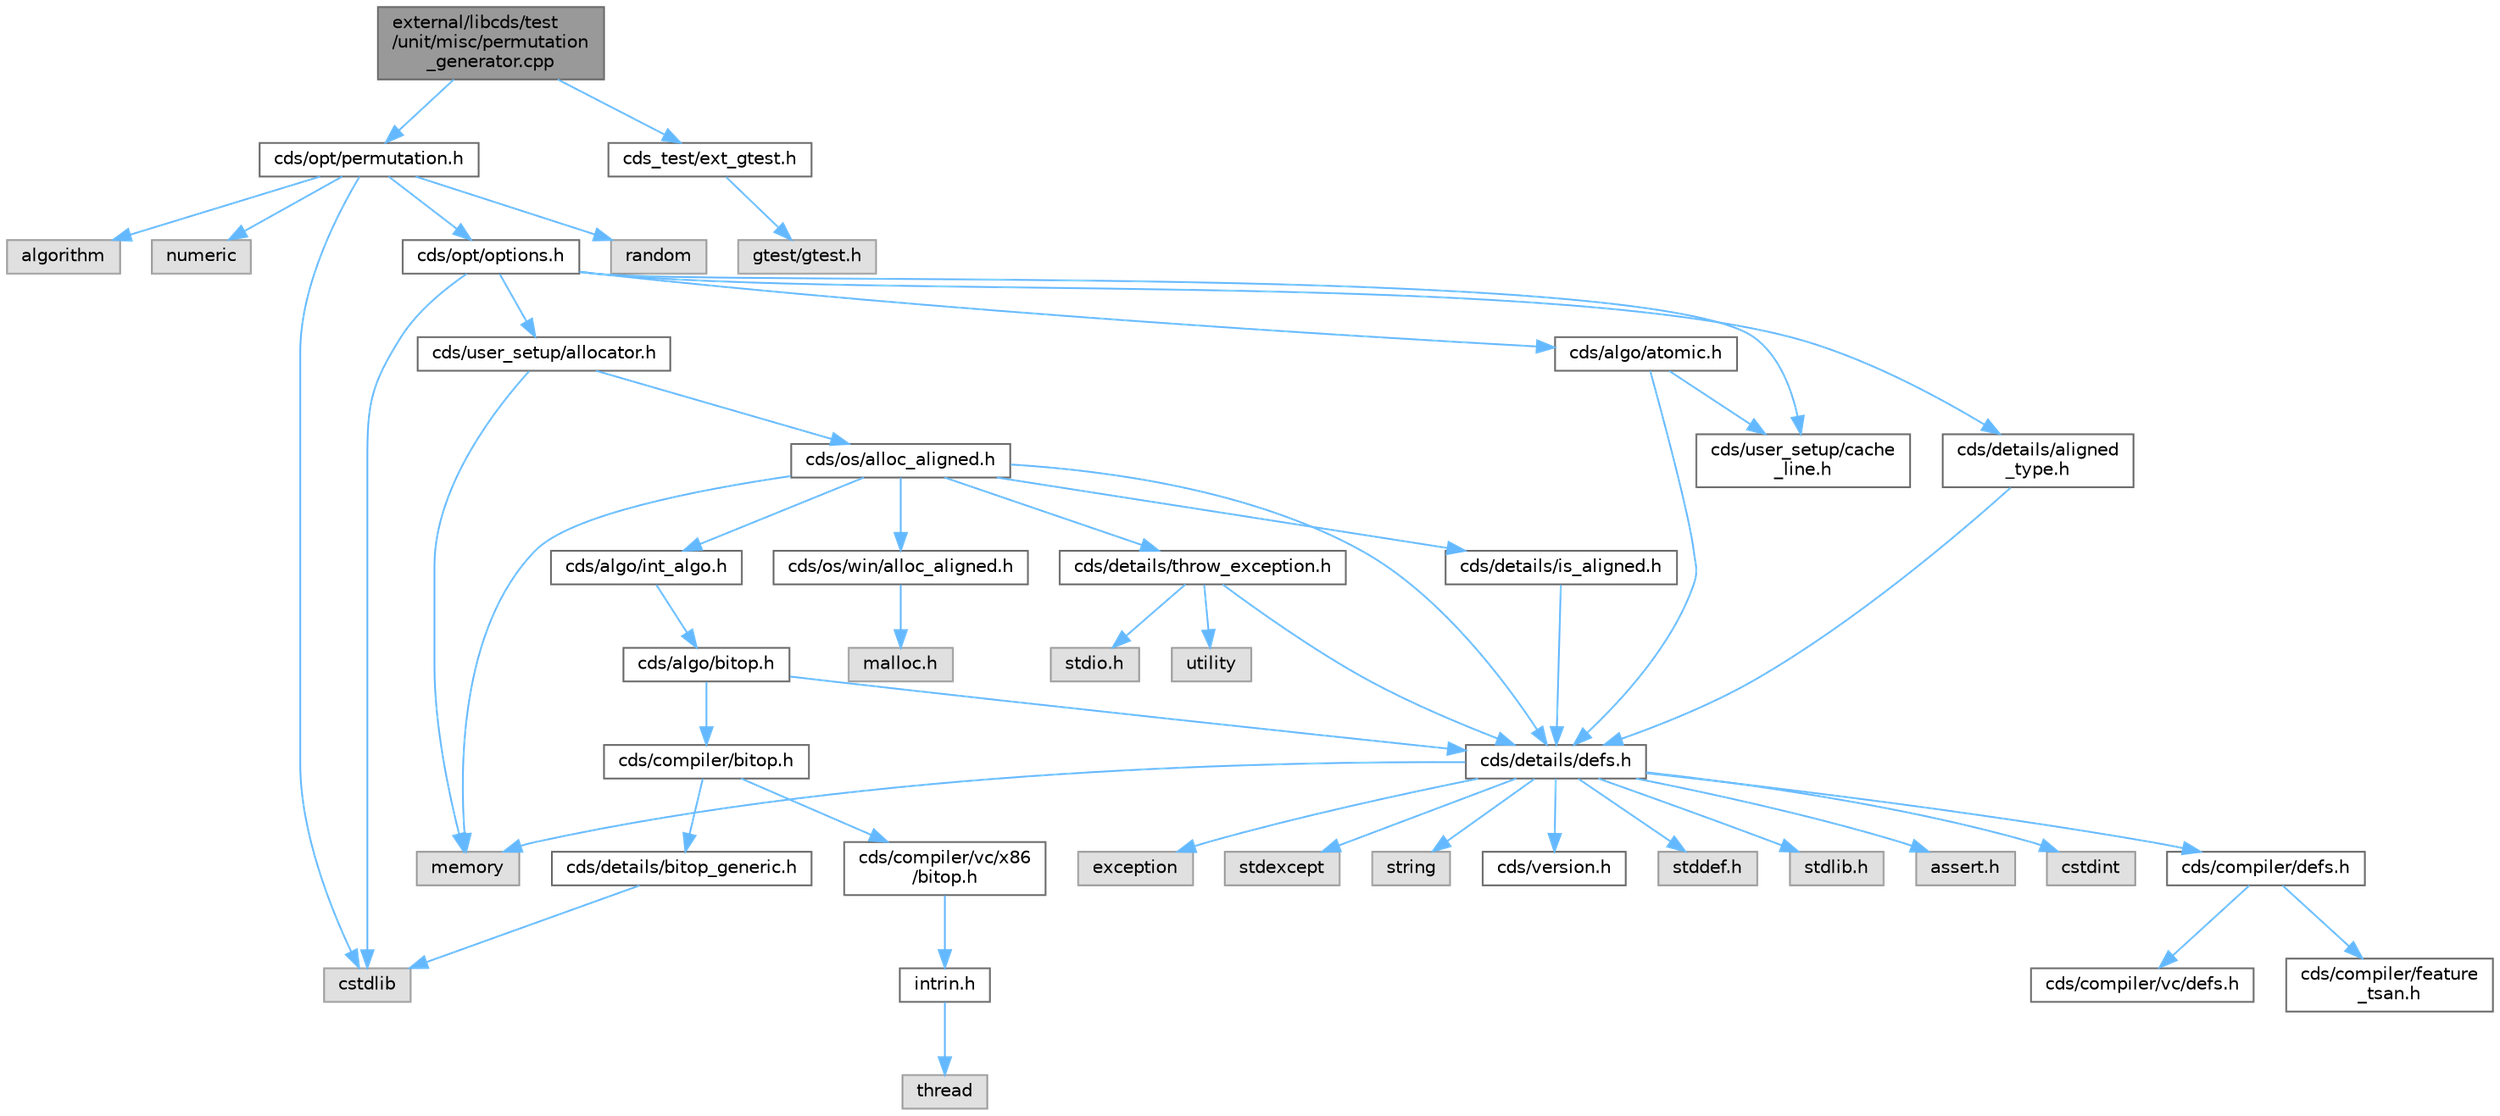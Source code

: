digraph "external/libcds/test/unit/misc/permutation_generator.cpp"
{
 // LATEX_PDF_SIZE
  bgcolor="transparent";
  edge [fontname=Helvetica,fontsize=10,labelfontname=Helvetica,labelfontsize=10];
  node [fontname=Helvetica,fontsize=10,shape=box,height=0.2,width=0.4];
  Node1 [id="Node000001",label="external/libcds/test\l/unit/misc/permutation\l_generator.cpp",height=0.2,width=0.4,color="gray40", fillcolor="grey60", style="filled", fontcolor="black",tooltip=" "];
  Node1 -> Node2 [id="edge1_Node000001_Node000002",color="steelblue1",style="solid",tooltip=" "];
  Node2 [id="Node000002",label="cds/opt/permutation.h",height=0.2,width=0.4,color="grey40", fillcolor="white", style="filled",URL="$permutation_8h.html",tooltip=" "];
  Node2 -> Node3 [id="edge2_Node000002_Node000003",color="steelblue1",style="solid",tooltip=" "];
  Node3 [id="Node000003",label="cstdlib",height=0.2,width=0.4,color="grey60", fillcolor="#E0E0E0", style="filled",tooltip=" "];
  Node2 -> Node4 [id="edge3_Node000002_Node000004",color="steelblue1",style="solid",tooltip=" "];
  Node4 [id="Node000004",label="random",height=0.2,width=0.4,color="grey60", fillcolor="#E0E0E0", style="filled",tooltip=" "];
  Node2 -> Node5 [id="edge4_Node000002_Node000005",color="steelblue1",style="solid",tooltip=" "];
  Node5 [id="Node000005",label="algorithm",height=0.2,width=0.4,color="grey60", fillcolor="#E0E0E0", style="filled",tooltip=" "];
  Node2 -> Node6 [id="edge5_Node000002_Node000006",color="steelblue1",style="solid",tooltip=" "];
  Node6 [id="Node000006",label="numeric",height=0.2,width=0.4,color="grey60", fillcolor="#E0E0E0", style="filled",tooltip=" "];
  Node2 -> Node7 [id="edge6_Node000002_Node000007",color="steelblue1",style="solid",tooltip=" "];
  Node7 [id="Node000007",label="cds/opt/options.h",height=0.2,width=0.4,color="grey40", fillcolor="white", style="filled",URL="$opt_2options_8h.html",tooltip=" "];
  Node7 -> Node3 [id="edge7_Node000007_Node000003",color="steelblue1",style="solid",tooltip=" "];
  Node7 -> Node8 [id="edge8_Node000007_Node000008",color="steelblue1",style="solid",tooltip=" "];
  Node8 [id="Node000008",label="cds/details/aligned\l_type.h",height=0.2,width=0.4,color="grey40", fillcolor="white", style="filled",URL="$aligned__type_8h.html",tooltip=" "];
  Node8 -> Node9 [id="edge9_Node000008_Node000009",color="steelblue1",style="solid",tooltip=" "];
  Node9 [id="Node000009",label="cds/details/defs.h",height=0.2,width=0.4,color="grey40", fillcolor="white", style="filled",URL="$details_2defs_8h.html",tooltip=" "];
  Node9 -> Node10 [id="edge10_Node000009_Node000010",color="steelblue1",style="solid",tooltip=" "];
  Node10 [id="Node000010",label="stddef.h",height=0.2,width=0.4,color="grey60", fillcolor="#E0E0E0", style="filled",tooltip=" "];
  Node9 -> Node11 [id="edge11_Node000009_Node000011",color="steelblue1",style="solid",tooltip=" "];
  Node11 [id="Node000011",label="stdlib.h",height=0.2,width=0.4,color="grey60", fillcolor="#E0E0E0", style="filled",tooltip=" "];
  Node9 -> Node12 [id="edge12_Node000009_Node000012",color="steelblue1",style="solid",tooltip=" "];
  Node12 [id="Node000012",label="assert.h",height=0.2,width=0.4,color="grey60", fillcolor="#E0E0E0", style="filled",tooltip=" "];
  Node9 -> Node13 [id="edge13_Node000009_Node000013",color="steelblue1",style="solid",tooltip=" "];
  Node13 [id="Node000013",label="cstdint",height=0.2,width=0.4,color="grey60", fillcolor="#E0E0E0", style="filled",tooltip=" "];
  Node9 -> Node14 [id="edge14_Node000009_Node000014",color="steelblue1",style="solid",tooltip=" "];
  Node14 [id="Node000014",label="exception",height=0.2,width=0.4,color="grey60", fillcolor="#E0E0E0", style="filled",tooltip=" "];
  Node9 -> Node15 [id="edge15_Node000009_Node000015",color="steelblue1",style="solid",tooltip=" "];
  Node15 [id="Node000015",label="stdexcept",height=0.2,width=0.4,color="grey60", fillcolor="#E0E0E0", style="filled",tooltip=" "];
  Node9 -> Node16 [id="edge16_Node000009_Node000016",color="steelblue1",style="solid",tooltip=" "];
  Node16 [id="Node000016",label="string",height=0.2,width=0.4,color="grey60", fillcolor="#E0E0E0", style="filled",tooltip=" "];
  Node9 -> Node17 [id="edge17_Node000009_Node000017",color="steelblue1",style="solid",tooltip=" "];
  Node17 [id="Node000017",label="memory",height=0.2,width=0.4,color="grey60", fillcolor="#E0E0E0", style="filled",tooltip=" "];
  Node9 -> Node18 [id="edge18_Node000009_Node000018",color="steelblue1",style="solid",tooltip=" "];
  Node18 [id="Node000018",label="cds/version.h",height=0.2,width=0.4,color="grey40", fillcolor="white", style="filled",URL="$external_2libcds_2cds_2version_8h.html",tooltip=" "];
  Node9 -> Node19 [id="edge19_Node000009_Node000019",color="steelblue1",style="solid",tooltip=" "];
  Node19 [id="Node000019",label="cds/compiler/defs.h",height=0.2,width=0.4,color="grey40", fillcolor="white", style="filled",URL="$compiler_2defs_8h.html",tooltip=" "];
  Node19 -> Node20 [id="edge20_Node000019_Node000020",color="steelblue1",style="solid",tooltip=" "];
  Node20 [id="Node000020",label="cds/compiler/vc/defs.h",height=0.2,width=0.4,color="grey40", fillcolor="white", style="filled",URL="$compiler_2vc_2defs_8h.html",tooltip=" "];
  Node19 -> Node21 [id="edge21_Node000019_Node000021",color="steelblue1",style="solid",tooltip=" "];
  Node21 [id="Node000021",label="cds/compiler/feature\l_tsan.h",height=0.2,width=0.4,color="grey40", fillcolor="white", style="filled",URL="$feature__tsan_8h.html",tooltip=" "];
  Node7 -> Node22 [id="edge22_Node000007_Node000022",color="steelblue1",style="solid",tooltip=" "];
  Node22 [id="Node000022",label="cds/user_setup/allocator.h",height=0.2,width=0.4,color="grey40", fillcolor="white", style="filled",URL="$external_2libcds_2cds_2user__setup_2allocator_8h.html",tooltip="Default implementation of allocator classes."];
  Node22 -> Node17 [id="edge23_Node000022_Node000017",color="steelblue1",style="solid",tooltip=" "];
  Node22 -> Node23 [id="edge24_Node000022_Node000023",color="steelblue1",style="solid",tooltip=" "];
  Node23 [id="Node000023",label="cds/os/alloc_aligned.h",height=0.2,width=0.4,color="grey40", fillcolor="white", style="filled",URL="$alloc__aligned_8h.html",tooltip=" "];
  Node23 -> Node9 [id="edge25_Node000023_Node000009",color="steelblue1",style="solid",tooltip=" "];
  Node23 -> Node24 [id="edge26_Node000023_Node000024",color="steelblue1",style="solid",tooltip=" "];
  Node24 [id="Node000024",label="cds/os/win/alloc_aligned.h",height=0.2,width=0.4,color="grey40", fillcolor="white", style="filled",URL="$win_2alloc__aligned_8h.html",tooltip=" "];
  Node24 -> Node25 [id="edge27_Node000024_Node000025",color="steelblue1",style="solid",tooltip=" "];
  Node25 [id="Node000025",label="malloc.h",height=0.2,width=0.4,color="grey60", fillcolor="#E0E0E0", style="filled",tooltip=" "];
  Node23 -> Node17 [id="edge28_Node000023_Node000017",color="steelblue1",style="solid",tooltip=" "];
  Node23 -> Node26 [id="edge29_Node000023_Node000026",color="steelblue1",style="solid",tooltip=" "];
  Node26 [id="Node000026",label="cds/details/is_aligned.h",height=0.2,width=0.4,color="grey40", fillcolor="white", style="filled",URL="$is__aligned_8h.html",tooltip=" "];
  Node26 -> Node9 [id="edge30_Node000026_Node000009",color="steelblue1",style="solid",tooltip=" "];
  Node23 -> Node27 [id="edge31_Node000023_Node000027",color="steelblue1",style="solid",tooltip=" "];
  Node27 [id="Node000027",label="cds/algo/int_algo.h",height=0.2,width=0.4,color="grey40", fillcolor="white", style="filled",URL="$int__algo_8h.html",tooltip=" "];
  Node27 -> Node28 [id="edge32_Node000027_Node000028",color="steelblue1",style="solid",tooltip=" "];
  Node28 [id="Node000028",label="cds/algo/bitop.h",height=0.2,width=0.4,color="grey40", fillcolor="white", style="filled",URL="$algo_2bitop_8h.html",tooltip=" "];
  Node28 -> Node9 [id="edge33_Node000028_Node000009",color="steelblue1",style="solid",tooltip=" "];
  Node28 -> Node29 [id="edge34_Node000028_Node000029",color="steelblue1",style="solid",tooltip=" "];
  Node29 [id="Node000029",label="cds/compiler/bitop.h",height=0.2,width=0.4,color="grey40", fillcolor="white", style="filled",URL="$compiler_2bitop_8h.html",tooltip=" "];
  Node29 -> Node30 [id="edge35_Node000029_Node000030",color="steelblue1",style="solid",tooltip=" "];
  Node30 [id="Node000030",label="cds/compiler/vc/x86\l/bitop.h",height=0.2,width=0.4,color="grey40", fillcolor="white", style="filled",URL="$compiler_2vc_2x86_2bitop_8h.html",tooltip=" "];
  Node30 -> Node31 [id="edge36_Node000030_Node000031",color="steelblue1",style="solid",tooltip=" "];
  Node31 [id="Node000031",label="intrin.h",height=0.2,width=0.4,color="grey40", fillcolor="white", style="filled",URL="$intrin_8h.html",tooltip=" "];
  Node31 -> Node32 [id="edge37_Node000031_Node000032",color="steelblue1",style="solid",tooltip=" "];
  Node32 [id="Node000032",label="thread",height=0.2,width=0.4,color="grey60", fillcolor="#E0E0E0", style="filled",tooltip=" "];
  Node29 -> Node33 [id="edge38_Node000029_Node000033",color="steelblue1",style="solid",tooltip=" "];
  Node33 [id="Node000033",label="cds/details/bitop_generic.h",height=0.2,width=0.4,color="grey40", fillcolor="white", style="filled",URL="$bitop__generic_8h.html",tooltip=" "];
  Node33 -> Node3 [id="edge39_Node000033_Node000003",color="steelblue1",style="solid",tooltip=" "];
  Node23 -> Node34 [id="edge40_Node000023_Node000034",color="steelblue1",style="solid",tooltip=" "];
  Node34 [id="Node000034",label="cds/details/throw_exception.h",height=0.2,width=0.4,color="grey40", fillcolor="white", style="filled",URL="$throw__exception_8h.html",tooltip=" "];
  Node34 -> Node9 [id="edge41_Node000034_Node000009",color="steelblue1",style="solid",tooltip=" "];
  Node34 -> Node35 [id="edge42_Node000034_Node000035",color="steelblue1",style="solid",tooltip=" "];
  Node35 [id="Node000035",label="stdio.h",height=0.2,width=0.4,color="grey60", fillcolor="#E0E0E0", style="filled",tooltip=" "];
  Node34 -> Node36 [id="edge43_Node000034_Node000036",color="steelblue1",style="solid",tooltip=" "];
  Node36 [id="Node000036",label="utility",height=0.2,width=0.4,color="grey60", fillcolor="#E0E0E0", style="filled",tooltip=" "];
  Node7 -> Node37 [id="edge44_Node000007_Node000037",color="steelblue1",style="solid",tooltip=" "];
  Node37 [id="Node000037",label="cds/user_setup/cache\l_line.h",height=0.2,width=0.4,color="grey40", fillcolor="white", style="filled",URL="$cache__line_8h.html",tooltip="Cache-line size definition"];
  Node7 -> Node38 [id="edge45_Node000007_Node000038",color="steelblue1",style="solid",tooltip=" "];
  Node38 [id="Node000038",label="cds/algo/atomic.h",height=0.2,width=0.4,color="grey40", fillcolor="white", style="filled",URL="$external_2libcds_2cds_2algo_2atomic_8h.html",tooltip=" "];
  Node38 -> Node9 [id="edge46_Node000038_Node000009",color="steelblue1",style="solid",tooltip=" "];
  Node38 -> Node37 [id="edge47_Node000038_Node000037",color="steelblue1",style="solid",tooltip=" "];
  Node1 -> Node39 [id="edge48_Node000001_Node000039",color="steelblue1",style="solid",tooltip=" "];
  Node39 [id="Node000039",label="cds_test/ext_gtest.h",height=0.2,width=0.4,color="grey40", fillcolor="white", style="filled",URL="$ext__gtest_8h.html",tooltip=" "];
  Node39 -> Node40 [id="edge49_Node000039_Node000040",color="steelblue1",style="solid",tooltip=" "];
  Node40 [id="Node000040",label="gtest/gtest.h",height=0.2,width=0.4,color="grey60", fillcolor="#E0E0E0", style="filled",tooltip=" "];
}
